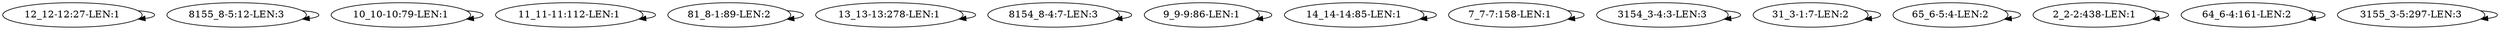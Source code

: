 digraph G {
    "12_12-12:27-LEN:1" -> "12_12-12:27-LEN:1";
    "8155_8-5:12-LEN:3" -> "8155_8-5:12-LEN:3";
    "10_10-10:79-LEN:1" -> "10_10-10:79-LEN:1";
    "11_11-11:112-LEN:1" -> "11_11-11:112-LEN:1";
    "81_8-1:89-LEN:2" -> "81_8-1:89-LEN:2";
    "13_13-13:278-LEN:1" -> "13_13-13:278-LEN:1";
    "8154_8-4:7-LEN:3" -> "8154_8-4:7-LEN:3";
    "9_9-9:86-LEN:1" -> "9_9-9:86-LEN:1";
    "14_14-14:85-LEN:1" -> "14_14-14:85-LEN:1";
    "7_7-7:158-LEN:1" -> "7_7-7:158-LEN:1";
    "3154_3-4:3-LEN:3" -> "3154_3-4:3-LEN:3";
    "31_3-1:7-LEN:2" -> "31_3-1:7-LEN:2";
    "65_6-5:4-LEN:2" -> "65_6-5:4-LEN:2";
    "2_2-2:438-LEN:1" -> "2_2-2:438-LEN:1";
    "64_6-4:161-LEN:2" -> "64_6-4:161-LEN:2";
    "3155_3-5:297-LEN:3" -> "3155_3-5:297-LEN:3";
}
